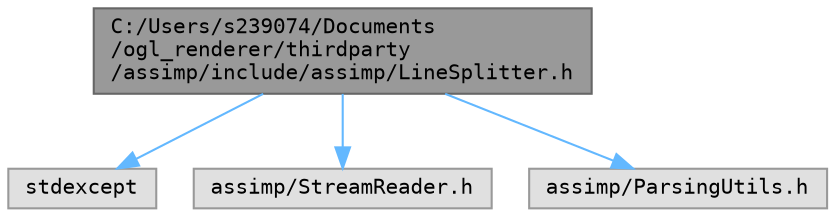 digraph "C:/Users/s239074/Documents/ogl_renderer/thirdparty/assimp/include/assimp/LineSplitter.h"
{
 // LATEX_PDF_SIZE
  bgcolor="transparent";
  edge [fontname=Terminal,fontsize=10,labelfontname=Helvetica,labelfontsize=10];
  node [fontname=Terminal,fontsize=10,shape=box,height=0.2,width=0.4];
  Node1 [label="C:/Users/s239074/Documents\l/ogl_renderer/thirdparty\l/assimp/include/assimp/LineSplitter.h",height=0.2,width=0.4,color="gray40", fillcolor="grey60", style="filled", fontcolor="black",tooltip="LineSplitter, a helper class to iterate through all lines of a file easily. Works with StreamReader."];
  Node1 -> Node2 [color="steelblue1",style="solid"];
  Node2 [label="stdexcept",height=0.2,width=0.4,color="grey60", fillcolor="#E0E0E0", style="filled",tooltip=" "];
  Node1 -> Node3 [color="steelblue1",style="solid"];
  Node3 [label="assimp/StreamReader.h",height=0.2,width=0.4,color="grey60", fillcolor="#E0E0E0", style="filled",tooltip=" "];
  Node1 -> Node4 [color="steelblue1",style="solid"];
  Node4 [label="assimp/ParsingUtils.h",height=0.2,width=0.4,color="grey60", fillcolor="#E0E0E0", style="filled",tooltip=" "];
}
